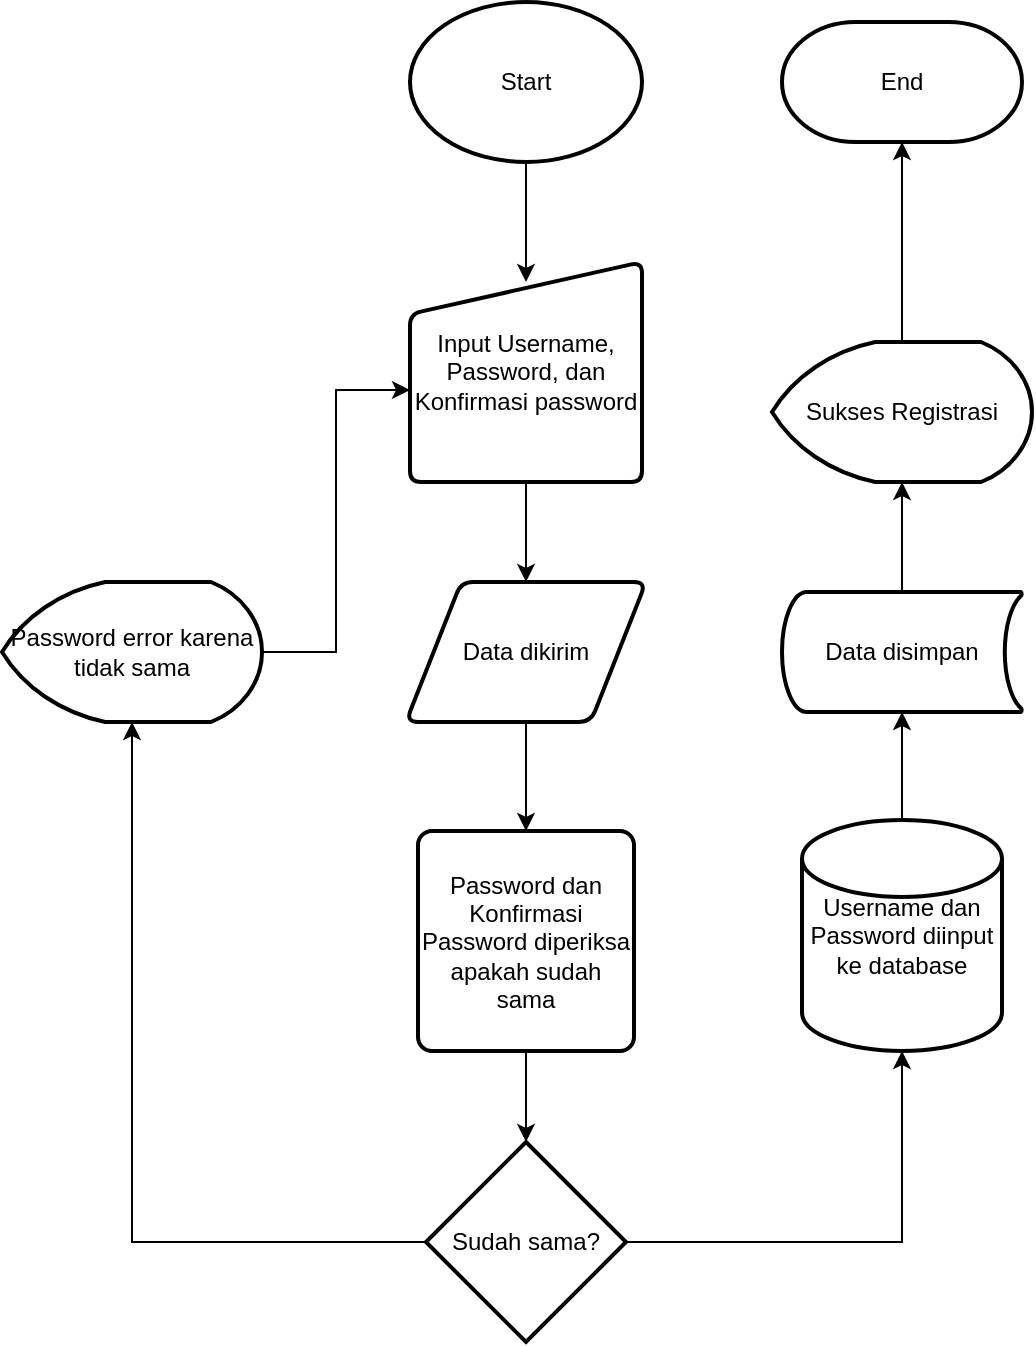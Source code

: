 <mxfile version="12.8.5" type="device"><diagram id="C5RBs43oDa-KdzZeNtuy" name="Page-1"><mxGraphModel dx="1422" dy="723" grid="1" gridSize="10" guides="1" tooltips="1" connect="1" arrows="1" fold="1" page="1" pageScale="1" pageWidth="827" pageHeight="1169" math="0" shadow="0"><root><mxCell id="WIyWlLk6GJQsqaUBKTNV-0"/><mxCell id="WIyWlLk6GJQsqaUBKTNV-1" parent="WIyWlLk6GJQsqaUBKTNV-0"/><mxCell id="Z0DxpZW3EYsRaYrmpRor-7" value="" style="edgeStyle=orthogonalEdgeStyle;rounded=0;orthogonalLoop=1;jettySize=auto;html=1;" edge="1" parent="WIyWlLk6GJQsqaUBKTNV-1" source="Z0DxpZW3EYsRaYrmpRor-1" target="Z0DxpZW3EYsRaYrmpRor-6"><mxGeometry relative="1" as="geometry"/></mxCell><mxCell id="Z0DxpZW3EYsRaYrmpRor-1" value="Input Username, Password, dan Konfirmasi password" style="html=1;strokeWidth=2;shape=manualInput;whiteSpace=wrap;rounded=1;size=26;arcSize=11;" vertex="1" parent="WIyWlLk6GJQsqaUBKTNV-1"><mxGeometry x="364" y="190" width="116" height="110" as="geometry"/></mxCell><mxCell id="Z0DxpZW3EYsRaYrmpRor-5" value="" style="edgeStyle=orthogonalEdgeStyle;rounded=0;orthogonalLoop=1;jettySize=auto;html=1;" edge="1" parent="WIyWlLk6GJQsqaUBKTNV-1" source="Z0DxpZW3EYsRaYrmpRor-4"><mxGeometry relative="1" as="geometry"><mxPoint x="422" y="150" as="sourcePoint"/><mxPoint x="422" y="200" as="targetPoint"/></mxGeometry></mxCell><mxCell id="Z0DxpZW3EYsRaYrmpRor-4" value="Start" style="strokeWidth=2;html=1;shape=mxgraph.flowchart.start_1;whiteSpace=wrap;" vertex="1" parent="WIyWlLk6GJQsqaUBKTNV-1"><mxGeometry x="364" y="60" width="116" height="80" as="geometry"/></mxCell><mxCell id="Z0DxpZW3EYsRaYrmpRor-9" value="" style="edgeStyle=orthogonalEdgeStyle;rounded=0;orthogonalLoop=1;jettySize=auto;html=1;" edge="1" parent="WIyWlLk6GJQsqaUBKTNV-1" source="Z0DxpZW3EYsRaYrmpRor-6" target="Z0DxpZW3EYsRaYrmpRor-8"><mxGeometry relative="1" as="geometry"/></mxCell><mxCell id="Z0DxpZW3EYsRaYrmpRor-6" value="Data dikirim" style="shape=parallelogram;html=1;strokeWidth=2;perimeter=parallelogramPerimeter;whiteSpace=wrap;rounded=1;arcSize=12;size=0.23;" vertex="1" parent="WIyWlLk6GJQsqaUBKTNV-1"><mxGeometry x="362" y="350" width="120" height="70" as="geometry"/></mxCell><mxCell id="Z0DxpZW3EYsRaYrmpRor-11" value="" style="edgeStyle=orthogonalEdgeStyle;rounded=0;orthogonalLoop=1;jettySize=auto;html=1;" edge="1" parent="WIyWlLk6GJQsqaUBKTNV-1" source="Z0DxpZW3EYsRaYrmpRor-8" target="Z0DxpZW3EYsRaYrmpRor-10"><mxGeometry relative="1" as="geometry"/></mxCell><mxCell id="Z0DxpZW3EYsRaYrmpRor-8" value="Password dan Konfirmasi Password diperiksa apakah sudah sama" style="rounded=1;whiteSpace=wrap;html=1;absoluteArcSize=1;arcSize=14;strokeWidth=2;" vertex="1" parent="WIyWlLk6GJQsqaUBKTNV-1"><mxGeometry x="368" y="474.5" width="108" height="110" as="geometry"/></mxCell><mxCell id="Z0DxpZW3EYsRaYrmpRor-15" style="edgeStyle=orthogonalEdgeStyle;rounded=0;orthogonalLoop=1;jettySize=auto;html=1;entryX=0.5;entryY=1;entryDx=0;entryDy=0;entryPerimeter=0;" edge="1" parent="WIyWlLk6GJQsqaUBKTNV-1" source="Z0DxpZW3EYsRaYrmpRor-10" target="Z0DxpZW3EYsRaYrmpRor-12"><mxGeometry relative="1" as="geometry"/></mxCell><mxCell id="Z0DxpZW3EYsRaYrmpRor-23" style="edgeStyle=orthogonalEdgeStyle;rounded=0;orthogonalLoop=1;jettySize=auto;html=1;entryX=0.5;entryY=1;entryDx=0;entryDy=0;entryPerimeter=0;" edge="1" parent="WIyWlLk6GJQsqaUBKTNV-1" source="Z0DxpZW3EYsRaYrmpRor-10" target="Z0DxpZW3EYsRaYrmpRor-17"><mxGeometry relative="1" as="geometry"/></mxCell><mxCell id="Z0DxpZW3EYsRaYrmpRor-10" value="Sudah sama?" style="strokeWidth=2;html=1;shape=mxgraph.flowchart.decision;whiteSpace=wrap;" vertex="1" parent="WIyWlLk6GJQsqaUBKTNV-1"><mxGeometry x="372" y="630" width="100" height="100" as="geometry"/></mxCell><mxCell id="Z0DxpZW3EYsRaYrmpRor-16" style="edgeStyle=orthogonalEdgeStyle;rounded=0;orthogonalLoop=1;jettySize=auto;html=1;entryX=0;entryY=0.582;entryDx=0;entryDy=0;entryPerimeter=0;" edge="1" parent="WIyWlLk6GJQsqaUBKTNV-1" source="Z0DxpZW3EYsRaYrmpRor-12" target="Z0DxpZW3EYsRaYrmpRor-1"><mxGeometry relative="1" as="geometry"/></mxCell><mxCell id="Z0DxpZW3EYsRaYrmpRor-12" value="Password error karena tidak sama" style="strokeWidth=2;html=1;shape=mxgraph.flowchart.display;whiteSpace=wrap;" vertex="1" parent="WIyWlLk6GJQsqaUBKTNV-1"><mxGeometry x="160" y="350" width="130" height="70" as="geometry"/></mxCell><mxCell id="Z0DxpZW3EYsRaYrmpRor-22" value="" style="edgeStyle=orthogonalEdgeStyle;rounded=0;orthogonalLoop=1;jettySize=auto;html=1;" edge="1" parent="WIyWlLk6GJQsqaUBKTNV-1" source="Z0DxpZW3EYsRaYrmpRor-17" target="Z0DxpZW3EYsRaYrmpRor-18"><mxGeometry relative="1" as="geometry"/></mxCell><mxCell id="Z0DxpZW3EYsRaYrmpRor-17" value="Username dan Password diinput ke database" style="strokeWidth=2;html=1;shape=mxgraph.flowchart.database;whiteSpace=wrap;" vertex="1" parent="WIyWlLk6GJQsqaUBKTNV-1"><mxGeometry x="560" y="469" width="100" height="115.5" as="geometry"/></mxCell><mxCell id="Z0DxpZW3EYsRaYrmpRor-21" value="" style="edgeStyle=orthogonalEdgeStyle;rounded=0;orthogonalLoop=1;jettySize=auto;html=1;" edge="1" parent="WIyWlLk6GJQsqaUBKTNV-1" source="Z0DxpZW3EYsRaYrmpRor-18" target="Z0DxpZW3EYsRaYrmpRor-20"><mxGeometry relative="1" as="geometry"/></mxCell><mxCell id="Z0DxpZW3EYsRaYrmpRor-18" value="Data disimpan" style="strokeWidth=2;html=1;shape=mxgraph.flowchart.stored_data;whiteSpace=wrap;" vertex="1" parent="WIyWlLk6GJQsqaUBKTNV-1"><mxGeometry x="550" y="355" width="120" height="60" as="geometry"/></mxCell><mxCell id="Z0DxpZW3EYsRaYrmpRor-25" value="" style="edgeStyle=orthogonalEdgeStyle;rounded=0;orthogonalLoop=1;jettySize=auto;html=1;" edge="1" parent="WIyWlLk6GJQsqaUBKTNV-1" source="Z0DxpZW3EYsRaYrmpRor-20" target="Z0DxpZW3EYsRaYrmpRor-24"><mxGeometry relative="1" as="geometry"/></mxCell><mxCell id="Z0DxpZW3EYsRaYrmpRor-20" value="Sukses Registrasi" style="strokeWidth=2;html=1;shape=mxgraph.flowchart.display;whiteSpace=wrap;" vertex="1" parent="WIyWlLk6GJQsqaUBKTNV-1"><mxGeometry x="545" y="230" width="130" height="70" as="geometry"/></mxCell><mxCell id="Z0DxpZW3EYsRaYrmpRor-24" value="End" style="strokeWidth=2;html=1;shape=mxgraph.flowchart.terminator;whiteSpace=wrap;" vertex="1" parent="WIyWlLk6GJQsqaUBKTNV-1"><mxGeometry x="550" y="70" width="120" height="60" as="geometry"/></mxCell></root></mxGraphModel></diagram></mxfile>